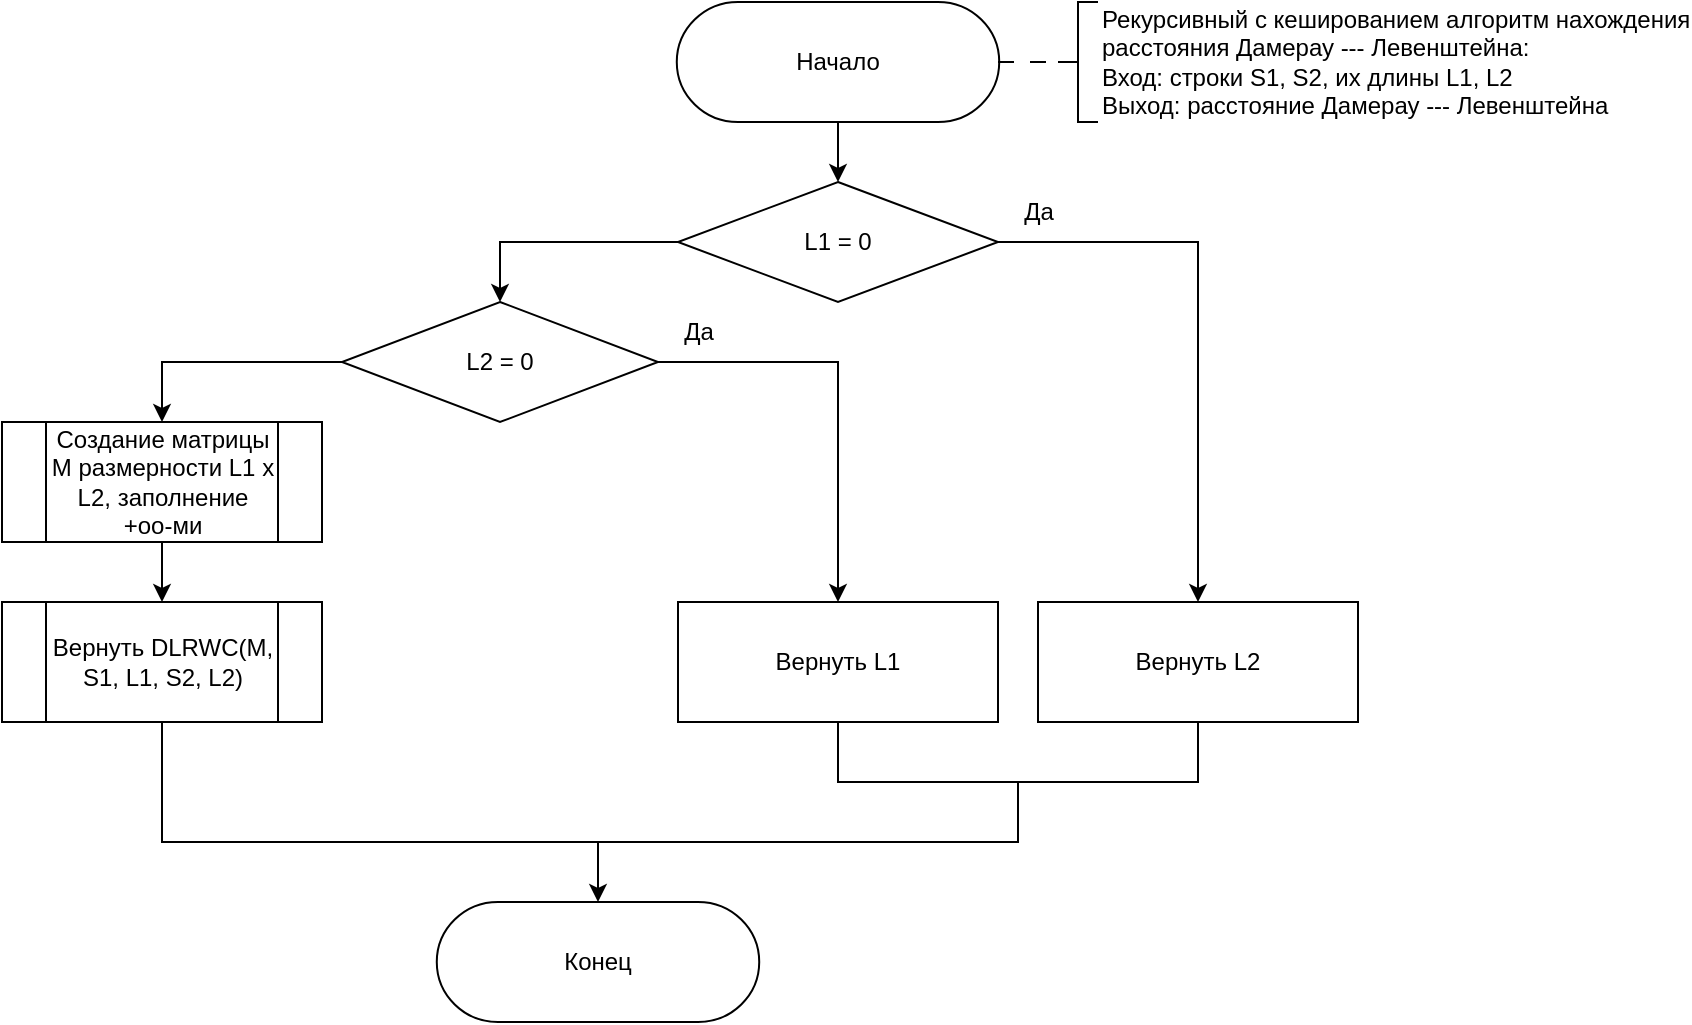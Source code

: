 <mxfile version="22.0.8" type="device">
  <diagram name="Page-1" id="i04sYxpI7X8JaD7UZDaA">
    <mxGraphModel dx="1883" dy="774" grid="1" gridSize="10" guides="1" tooltips="1" connect="1" arrows="1" fold="1" page="1" pageScale="1" pageWidth="1169" pageHeight="827" math="0" shadow="0">
      <root>
        <mxCell id="0" />
        <mxCell id="1" parent="0" />
        <mxCell id="ndvXNwN58VE5u4B7ydfe-2" value="Начало" style="html=1;shape=stencil(xVVNb4MwDP01HJmAaFV7nFh37GWTdnapgaghQU7Wj3+/0IAGAzqayyQO+D3yXuzYJGCpLqHGIIkkVBiw1yBJPpAqLsEosoFlSgevIheeXbhZuxB0jZlx2AmIw16gY7QhdcQzP5hWgcsSiZuGZdsgerHfNA9LMyWlFeFK6gHT460YcGnXRhcnFj09O5trG7uotg4VGqQB+pPczgFB8ubtFC9zevdwGmbU+f7l9Pm4U+zntPWpXvzbLF5YwZ1HYhN2683CA/Oy69Qfz86rmCO7xdnN2LHUInMDyNI9ZMeC1Jc8TG6yhma4R0RHV+qEs+19L/1OQHDZE+j+OY8oAGX2hVoF1q6h6zC+hHDhOiRloKnCQF8AFRhanTAXUAwofUase3B79NPbXXlkHHko/GPGHiecCaXxzhhYfNRkN3SmM1maK8I7LZtzIdzVNDcNI4Eb6i7KG/AN);whiteSpace=wrap;" vertex="1" parent="1">
          <mxGeometry x="150" y="190" width="100" height="60" as="geometry" />
        </mxCell>
        <mxCell id="ndvXNwN58VE5u4B7ydfe-3" style="edgeStyle=orthogonalEdgeStyle;rounded=0;orthogonalLoop=1;jettySize=auto;html=1;exitX=1;exitY=0.5;exitDx=0;exitDy=0;exitPerimeter=0;entryX=0.5;entryY=0;entryDx=0;entryDy=0;" edge="1" parent="1" source="ndvXNwN58VE5u4B7ydfe-4" target="ndvXNwN58VE5u4B7ydfe-10">
          <mxGeometry relative="1" as="geometry" />
        </mxCell>
        <mxCell id="ndvXNwN58VE5u4B7ydfe-4" value="L1 = 0" style="html=1;shape=mxgraph.flowchart.decision;whiteSpace=wrap;" vertex="1" parent="1">
          <mxGeometry x="120" y="280" width="160" height="60" as="geometry" />
        </mxCell>
        <mxCell id="ndvXNwN58VE5u4B7ydfe-5" style="edgeStyle=orthogonalEdgeStyle;rounded=0;orthogonalLoop=1;jettySize=auto;html=1;exitX=1;exitY=0.5;exitDx=0;exitDy=0;exitPerimeter=0;entryX=0.5;entryY=0;entryDx=0;entryDy=0;" edge="1" parent="1" source="ndvXNwN58VE5u4B7ydfe-7" target="ndvXNwN58VE5u4B7ydfe-12">
          <mxGeometry relative="1" as="geometry" />
        </mxCell>
        <mxCell id="ndvXNwN58VE5u4B7ydfe-6" style="edgeStyle=orthogonalEdgeStyle;rounded=0;orthogonalLoop=1;jettySize=auto;html=1;exitX=0;exitY=0.5;exitDx=0;exitDy=0;exitPerimeter=0;entryX=0.5;entryY=0;entryDx=0;entryDy=0;" edge="1" parent="1" source="ndvXNwN58VE5u4B7ydfe-7" target="ndvXNwN58VE5u4B7ydfe-13">
          <mxGeometry relative="1" as="geometry" />
        </mxCell>
        <mxCell id="ndvXNwN58VE5u4B7ydfe-7" value="L2 = 0" style="html=1;shape=mxgraph.flowchart.decision;whiteSpace=wrap;" vertex="1" parent="1">
          <mxGeometry x="-48" y="340" width="158" height="60" as="geometry" />
        </mxCell>
        <mxCell id="ndvXNwN58VE5u4B7ydfe-8" style="edgeStyle=orthogonalEdgeStyle;rounded=0;orthogonalLoop=1;jettySize=auto;html=1;exitX=0;exitY=0.5;exitDx=0;exitDy=0;exitPerimeter=0;entryX=0.5;entryY=0;entryDx=0;entryDy=0;entryPerimeter=0;" edge="1" parent="1" source="ndvXNwN58VE5u4B7ydfe-4" target="ndvXNwN58VE5u4B7ydfe-7">
          <mxGeometry relative="1" as="geometry" />
        </mxCell>
        <mxCell id="ndvXNwN58VE5u4B7ydfe-9" style="edgeStyle=orthogonalEdgeStyle;rounded=0;orthogonalLoop=1;jettySize=auto;html=1;exitX=0.5;exitY=1;exitDx=0;exitDy=0;exitPerimeter=0;entryX=0.5;entryY=0;entryDx=0;entryDy=0;entryPerimeter=0;" edge="1" parent="1" source="ndvXNwN58VE5u4B7ydfe-2" target="ndvXNwN58VE5u4B7ydfe-4">
          <mxGeometry relative="1" as="geometry" />
        </mxCell>
        <mxCell id="ndvXNwN58VE5u4B7ydfe-10" value="Вернуть L2" style="rounded=1;whiteSpace=wrap;html=1;absoluteArcSize=1;arcSize=0;" vertex="1" parent="1">
          <mxGeometry x="300" y="490" width="160" height="60" as="geometry" />
        </mxCell>
        <mxCell id="ndvXNwN58VE5u4B7ydfe-11" style="edgeStyle=orthogonalEdgeStyle;rounded=0;orthogonalLoop=1;jettySize=auto;html=1;exitX=0.5;exitY=1;exitDx=0;exitDy=0;entryX=0.5;entryY=1;entryDx=0;entryDy=0;endArrow=none;endFill=0;" edge="1" parent="1" source="ndvXNwN58VE5u4B7ydfe-12" target="ndvXNwN58VE5u4B7ydfe-10">
          <mxGeometry relative="1" as="geometry">
            <Array as="points">
              <mxPoint x="200" y="580" />
              <mxPoint x="380" y="580" />
            </Array>
          </mxGeometry>
        </mxCell>
        <mxCell id="ndvXNwN58VE5u4B7ydfe-12" value="Вернуть L1" style="rounded=1;whiteSpace=wrap;html=1;absoluteArcSize=1;arcSize=0;" vertex="1" parent="1">
          <mxGeometry x="120" y="490" width="160" height="60" as="geometry" />
        </mxCell>
        <mxCell id="ndvXNwN58VE5u4B7ydfe-13" value="Создание матрицы M размерности L1 x L2, заполнение +oo-ми" style="html=1;shape=process;whiteSpace=wrap;rounded=1;size=0.14;arcSize=0;" vertex="1" parent="1">
          <mxGeometry x="-218" y="400" width="160" height="60" as="geometry" />
        </mxCell>
        <mxCell id="ndvXNwN58VE5u4B7ydfe-26" style="edgeStyle=orthogonalEdgeStyle;rounded=0;orthogonalLoop=1;jettySize=auto;html=1;exitX=0.5;exitY=0;exitDx=0;exitDy=0;exitPerimeter=0;endArrow=none;endFill=0;startArrow=classic;startFill=1;" edge="1" parent="1" source="ndvXNwN58VE5u4B7ydfe-28">
          <mxGeometry relative="1" as="geometry">
            <mxPoint x="79.87" y="640" as="targetPoint" />
          </mxGeometry>
        </mxCell>
        <mxCell id="ndvXNwN58VE5u4B7ydfe-27" style="edgeStyle=orthogonalEdgeStyle;rounded=0;orthogonalLoop=1;jettySize=auto;html=1;exitX=0.5;exitY=0;exitDx=0;exitDy=0;exitPerimeter=0;startArrow=classic;startFill=1;endArrow=none;endFill=0;" edge="1" parent="1" source="ndvXNwN58VE5u4B7ydfe-28">
          <mxGeometry relative="1" as="geometry">
            <mxPoint x="80" y="610" as="targetPoint" />
          </mxGeometry>
        </mxCell>
        <mxCell id="ndvXNwN58VE5u4B7ydfe-28" value="Конец" style="html=1;shape=stencil(xVVNb4MwDP01HJmAaFV7nFh37GWTdnapgaghQU7Wj3+/0IAGAzqayyQO+D3yXuzYJGCpLqHGIIkkVBiw1yBJPpAqLsEosoFlSgevIheeXbhZuxB0jZlx2AmIw16gY7QhdcQzP5hWgcsSiZuGZdsgerHfNA9LMyWlFeFK6gHT460YcGnXRhcnFj09O5trG7uotg4VGqQB+pPczgFB8ubtFC9zevdwGmbU+f7l9Pm4U+zntPWpXvzbLF5YwZ1HYhN2683CA/Oy69Qfz86rmCO7xdnN2LHUInMDyNI9ZMeC1Jc8TG6yhma4R0RHV+qEs+19L/1OQHDZE+j+OY8oAGX2hVoF1q6h6zC+hHDhOiRloKnCQF8AFRhanTAXUAwofUase3B79NPbXXlkHHko/GPGHiecCaXxzhhYfNRkN3SmM1maK8I7LZtzIdzVNDcNI4Eb6i7KG/AN);whiteSpace=wrap;" vertex="1" parent="1">
          <mxGeometry x="30" y="640" width="100" height="60" as="geometry" />
        </mxCell>
        <mxCell id="ndvXNwN58VE5u4B7ydfe-32" style="edgeStyle=orthogonalEdgeStyle;rounded=0;orthogonalLoop=1;jettySize=auto;html=1;exitX=0.5;exitY=1;exitDx=0;exitDy=0;endArrow=none;endFill=0;" edge="1" parent="1">
          <mxGeometry relative="1" as="geometry">
            <mxPoint x="290" y="580.0" as="targetPoint" />
            <Array as="points">
              <mxPoint x="-138" y="610" />
              <mxPoint x="290" y="610" />
            </Array>
            <mxPoint x="-138" y="550" as="sourcePoint" />
          </mxGeometry>
        </mxCell>
        <mxCell id="ndvXNwN58VE5u4B7ydfe-34" style="edgeStyle=orthogonalEdgeStyle;rounded=0;orthogonalLoop=1;jettySize=auto;html=1;exitX=0.5;exitY=1;exitDx=0;exitDy=0;entryX=0.5;entryY=0;entryDx=0;entryDy=0;entryPerimeter=0;" edge="1" parent="1" source="ndvXNwN58VE5u4B7ydfe-13">
          <mxGeometry relative="1" as="geometry">
            <mxPoint x="-138" y="490.0" as="targetPoint" />
          </mxGeometry>
        </mxCell>
        <mxCell id="ndvXNwN58VE5u4B7ydfe-56" style="edgeStyle=orthogonalEdgeStyle;rounded=0;orthogonalLoop=1;jettySize=auto;html=1;endArrow=none;endFill=0;dashed=1;dashPattern=8 8;" edge="1" parent="1">
          <mxGeometry relative="1" as="geometry">
            <mxPoint x="310" y="220" as="targetPoint" />
            <mxPoint x="280" y="220" as="sourcePoint" />
          </mxGeometry>
        </mxCell>
        <mxCell id="ndvXNwN58VE5u4B7ydfe-57" value="Рекурсивный c кешированием алгоритм нахождения&lt;br&gt;расстояния Дамерау --- Левенштейна:&lt;br&gt;Вход: строки S1, S2, их длины L1, L2&lt;br&gt;Выход: расстояние Дамерау --- Левенштейна" style="html=1;shape=mxgraph.flowchart.annotation_2;align=left;labelPosition=right;pointerEvents=1;" vertex="1" parent="1">
          <mxGeometry x="310" y="190" width="20" height="60" as="geometry" />
        </mxCell>
        <mxCell id="ndvXNwN58VE5u4B7ydfe-58" value="Вернуть DLRWC(M, S1, L1, S2, L2)" style="html=1;shape=process;whiteSpace=wrap;size=0.14;" vertex="1" parent="1">
          <mxGeometry x="-218" y="490" width="160" height="60" as="geometry" />
        </mxCell>
        <mxCell id="ndvXNwN58VE5u4B7ydfe-59" value="Да" style="text;html=1;align=center;verticalAlign=middle;resizable=0;points=[];autosize=1;strokeColor=none;fillColor=none;" vertex="1" parent="1">
          <mxGeometry x="280" y="280" width="40" height="30" as="geometry" />
        </mxCell>
        <mxCell id="ndvXNwN58VE5u4B7ydfe-60" value="Да" style="text;html=1;align=center;verticalAlign=middle;resizable=0;points=[];autosize=1;strokeColor=none;fillColor=none;" vertex="1" parent="1">
          <mxGeometry x="110" y="340" width="40" height="30" as="geometry" />
        </mxCell>
      </root>
    </mxGraphModel>
  </diagram>
</mxfile>
